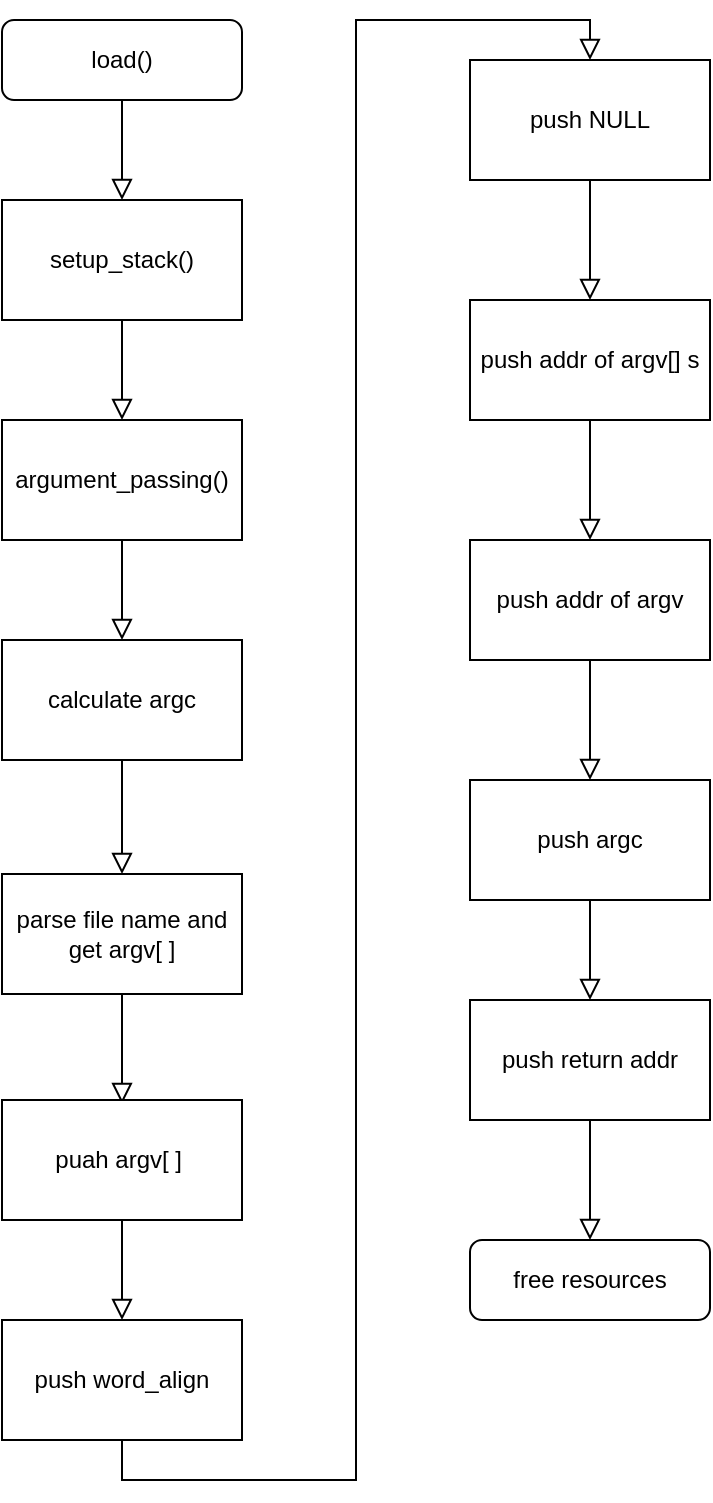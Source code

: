 <mxfile version="13.6.5">
    <diagram id="C5RBs43oDa-KdzZeNtuy" name="Page-1">
        <mxGraphModel dx="1135" dy="462" grid="1" gridSize="10" guides="1" tooltips="1" connect="1" arrows="1" fold="1" page="1" pageScale="1" pageWidth="827" pageHeight="1169" math="0" shadow="0">
            <root>
                <mxCell id="WIyWlLk6GJQsqaUBKTNV-0"/>
                <mxCell id="WIyWlLk6GJQsqaUBKTNV-1" parent="WIyWlLk6GJQsqaUBKTNV-0"/>
                <mxCell id="WIyWlLk6GJQsqaUBKTNV-2" value="" style="rounded=0;html=1;jettySize=auto;orthogonalLoop=1;fontSize=11;endArrow=block;endFill=0;endSize=8;strokeWidth=1;shadow=0;labelBackgroundColor=none;edgeStyle=orthogonalEdgeStyle;" parent="WIyWlLk6GJQsqaUBKTNV-1" source="WIyWlLk6GJQsqaUBKTNV-3" edge="1">
                    <mxGeometry relative="1" as="geometry">
                        <mxPoint x="180" y="190" as="targetPoint"/>
                    </mxGeometry>
                </mxCell>
                <mxCell id="WIyWlLk6GJQsqaUBKTNV-3" value="load()" style="rounded=1;whiteSpace=wrap;html=1;fontSize=12;glass=0;strokeWidth=1;shadow=0;" parent="WIyWlLk6GJQsqaUBKTNV-1" vertex="1">
                    <mxGeometry x="120" y="100" width="120" height="40" as="geometry"/>
                </mxCell>
                <mxCell id="nHU2NljZmvbzEuZgI8tX-0" value="setup_stack()" style="rounded=0;whiteSpace=wrap;html=1;" parent="WIyWlLk6GJQsqaUBKTNV-1" vertex="1">
                    <mxGeometry x="120" y="190" width="120" height="60" as="geometry"/>
                </mxCell>
                <mxCell id="nHU2NljZmvbzEuZgI8tX-1" value="argument_passing()" style="rounded=0;whiteSpace=wrap;html=1;" parent="WIyWlLk6GJQsqaUBKTNV-1" vertex="1">
                    <mxGeometry x="120" y="300" width="120" height="60" as="geometry"/>
                </mxCell>
                <mxCell id="nHU2NljZmvbzEuZgI8tX-2" value="calculate argc" style="rounded=0;whiteSpace=wrap;html=1;" parent="WIyWlLk6GJQsqaUBKTNV-1" vertex="1">
                    <mxGeometry x="120" y="410" width="120" height="60" as="geometry"/>
                </mxCell>
                <mxCell id="nHU2NljZmvbzEuZgI8tX-6" value="" style="rounded=0;html=1;jettySize=auto;orthogonalLoop=1;fontSize=11;endArrow=block;endFill=0;endSize=8;strokeWidth=1;shadow=0;labelBackgroundColor=none;edgeStyle=orthogonalEdgeStyle;exitX=0.5;exitY=1;exitDx=0;exitDy=0;entryX=0.5;entryY=0;entryDx=0;entryDy=0;" parent="WIyWlLk6GJQsqaUBKTNV-1" source="nHU2NljZmvbzEuZgI8tX-0" target="nHU2NljZmvbzEuZgI8tX-1" edge="1">
                    <mxGeometry relative="1" as="geometry">
                        <mxPoint x="190" y="150" as="sourcePoint"/>
                        <mxPoint x="190" y="200" as="targetPoint"/>
                    </mxGeometry>
                </mxCell>
                <mxCell id="nHU2NljZmvbzEuZgI8tX-7" value="" style="rounded=0;html=1;jettySize=auto;orthogonalLoop=1;fontSize=11;endArrow=block;endFill=0;endSize=8;strokeWidth=1;shadow=0;labelBackgroundColor=none;edgeStyle=orthogonalEdgeStyle;exitX=0.5;exitY=1;exitDx=0;exitDy=0;entryX=0.5;entryY=0;entryDx=0;entryDy=0;" parent="WIyWlLk6GJQsqaUBKTNV-1" source="nHU2NljZmvbzEuZgI8tX-1" target="nHU2NljZmvbzEuZgI8tX-2" edge="1">
                    <mxGeometry relative="1" as="geometry">
                        <mxPoint x="190" y="260" as="sourcePoint"/>
                        <mxPoint x="190" y="310" as="targetPoint"/>
                    </mxGeometry>
                </mxCell>
                <mxCell id="nHU2NljZmvbzEuZgI8tX-8" value="" style="rounded=0;html=1;jettySize=auto;orthogonalLoop=1;fontSize=11;endArrow=block;endFill=0;endSize=8;strokeWidth=1;shadow=0;labelBackgroundColor=none;edgeStyle=orthogonalEdgeStyle;exitX=0.5;exitY=1;exitDx=0;exitDy=0;entryX=0.5;entryY=0;entryDx=0;entryDy=0;" parent="WIyWlLk6GJQsqaUBKTNV-1" source="nHU2NljZmvbzEuZgI8tX-2" target="0" edge="1">
                    <mxGeometry relative="1" as="geometry">
                        <mxPoint x="190" y="370" as="sourcePoint"/>
                        <mxPoint x="180" y="525" as="targetPoint"/>
                    </mxGeometry>
                </mxCell>
                <mxCell id="0" value="parse file name and get argv[ ]" style="rounded=0;whiteSpace=wrap;html=1;" vertex="1" parent="WIyWlLk6GJQsqaUBKTNV-1">
                    <mxGeometry x="120" y="527" width="120" height="60" as="geometry"/>
                </mxCell>
                <mxCell id="1" value="" style="rounded=0;html=1;jettySize=auto;orthogonalLoop=1;fontSize=11;endArrow=block;endFill=0;endSize=8;strokeWidth=1;shadow=0;labelBackgroundColor=none;edgeStyle=orthogonalEdgeStyle;exitX=0.5;exitY=1;exitDx=0;exitDy=0;entryX=0.5;entryY=0;entryDx=0;entryDy=0;" edge="1" parent="WIyWlLk6GJQsqaUBKTNV-1" source="0">
                    <mxGeometry relative="1" as="geometry">
                        <mxPoint x="190" y="487" as="sourcePoint"/>
                        <mxPoint x="180.0" y="642" as="targetPoint"/>
                    </mxGeometry>
                </mxCell>
                <mxCell id="2" value="puah argv[ ]&amp;nbsp;" style="rounded=0;whiteSpace=wrap;html=1;" vertex="1" parent="WIyWlLk6GJQsqaUBKTNV-1">
                    <mxGeometry x="120" y="640" width="120" height="60" as="geometry"/>
                </mxCell>
                <mxCell id="3" value="" style="rounded=0;html=1;jettySize=auto;orthogonalLoop=1;fontSize=11;endArrow=block;endFill=0;endSize=8;strokeWidth=1;shadow=0;labelBackgroundColor=none;edgeStyle=orthogonalEdgeStyle;exitX=0.5;exitY=1;exitDx=0;exitDy=0;entryX=0.5;entryY=0;entryDx=0;entryDy=0;" edge="1" parent="WIyWlLk6GJQsqaUBKTNV-1" source="2" target="5">
                    <mxGeometry relative="1" as="geometry">
                        <mxPoint x="190" y="600" as="sourcePoint"/>
                        <mxPoint x="180.0" y="755" as="targetPoint"/>
                    </mxGeometry>
                </mxCell>
                <mxCell id="5" value="push word_align" style="rounded=0;whiteSpace=wrap;html=1;" vertex="1" parent="WIyWlLk6GJQsqaUBKTNV-1">
                    <mxGeometry x="120" y="750" width="120" height="60" as="geometry"/>
                </mxCell>
                <mxCell id="6" value="" style="rounded=0;html=1;jettySize=auto;orthogonalLoop=1;fontSize=11;endArrow=block;endFill=0;endSize=8;strokeWidth=1;shadow=0;labelBackgroundColor=none;edgeStyle=orthogonalEdgeStyle;exitX=0.5;exitY=1;exitDx=0;exitDy=0;entryX=0.5;entryY=0;entryDx=0;entryDy=0;" edge="1" parent="WIyWlLk6GJQsqaUBKTNV-1" source="5" target="7">
                    <mxGeometry relative="1" as="geometry">
                        <mxPoint x="190" y="710" as="sourcePoint"/>
                        <mxPoint x="180.0" y="865" as="targetPoint"/>
                    </mxGeometry>
                </mxCell>
                <mxCell id="7" value="push NULL" style="rounded=0;whiteSpace=wrap;html=1;" vertex="1" parent="WIyWlLk6GJQsqaUBKTNV-1">
                    <mxGeometry x="354" y="120" width="120" height="60" as="geometry"/>
                </mxCell>
                <mxCell id="8" value="" style="rounded=0;html=1;jettySize=auto;orthogonalLoop=1;fontSize=11;endArrow=block;endFill=0;endSize=8;strokeWidth=1;shadow=0;labelBackgroundColor=none;edgeStyle=orthogonalEdgeStyle;exitX=0.5;exitY=1;exitDx=0;exitDy=0;entryX=0.5;entryY=0;entryDx=0;entryDy=0;" edge="1" parent="WIyWlLk6GJQsqaUBKTNV-1" source="7" target="9">
                    <mxGeometry relative="1" as="geometry">
                        <mxPoint x="424" y="80" as="sourcePoint"/>
                        <mxPoint x="414.0" y="235" as="targetPoint"/>
                    </mxGeometry>
                </mxCell>
                <mxCell id="9" value="push addr of argv[] s" style="rounded=0;whiteSpace=wrap;html=1;" vertex="1" parent="WIyWlLk6GJQsqaUBKTNV-1">
                    <mxGeometry x="354" y="240" width="120" height="60" as="geometry"/>
                </mxCell>
                <mxCell id="10" value="" style="rounded=0;html=1;jettySize=auto;orthogonalLoop=1;fontSize=11;endArrow=block;endFill=0;endSize=8;strokeWidth=1;shadow=0;labelBackgroundColor=none;edgeStyle=orthogonalEdgeStyle;exitX=0.5;exitY=1;exitDx=0;exitDy=0;entryX=0.5;entryY=0;entryDx=0;entryDy=0;" edge="1" parent="WIyWlLk6GJQsqaUBKTNV-1" source="9" target="12">
                    <mxGeometry relative="1" as="geometry">
                        <mxPoint x="424" y="200" as="sourcePoint"/>
                        <mxPoint x="414.0" y="355" as="targetPoint"/>
                    </mxGeometry>
                </mxCell>
                <mxCell id="12" value="push addr of argv" style="rounded=0;whiteSpace=wrap;html=1;" vertex="1" parent="WIyWlLk6GJQsqaUBKTNV-1">
                    <mxGeometry x="354" y="360" width="120" height="60" as="geometry"/>
                </mxCell>
                <mxCell id="13" value="" style="rounded=0;html=1;jettySize=auto;orthogonalLoop=1;fontSize=11;endArrow=block;endFill=0;endSize=8;strokeWidth=1;shadow=0;labelBackgroundColor=none;edgeStyle=orthogonalEdgeStyle;exitX=0.5;exitY=1;exitDx=0;exitDy=0;entryX=0.5;entryY=0;entryDx=0;entryDy=0;" edge="1" parent="WIyWlLk6GJQsqaUBKTNV-1" source="12" target="15">
                    <mxGeometry relative="1" as="geometry">
                        <mxPoint x="424" y="320" as="sourcePoint"/>
                        <mxPoint x="414.0" y="475.0" as="targetPoint"/>
                    </mxGeometry>
                </mxCell>
                <mxCell id="15" value="push argc" style="rounded=0;whiteSpace=wrap;html=1;" vertex="1" parent="WIyWlLk6GJQsqaUBKTNV-1">
                    <mxGeometry x="354" y="480" width="120" height="60" as="geometry"/>
                </mxCell>
                <mxCell id="16" value="" style="rounded=0;html=1;jettySize=auto;orthogonalLoop=1;fontSize=11;endArrow=block;endFill=0;endSize=8;strokeWidth=1;shadow=0;labelBackgroundColor=none;edgeStyle=orthogonalEdgeStyle;exitX=0.5;exitY=1;exitDx=0;exitDy=0;entryX=0.5;entryY=0;entryDx=0;entryDy=0;" edge="1" parent="WIyWlLk6GJQsqaUBKTNV-1" source="15" target="17">
                    <mxGeometry relative="1" as="geometry">
                        <mxPoint x="424" y="440" as="sourcePoint"/>
                        <mxPoint x="414.0" y="595.0" as="targetPoint"/>
                    </mxGeometry>
                </mxCell>
                <mxCell id="17" value="push return addr" style="rounded=0;whiteSpace=wrap;html=1;" vertex="1" parent="WIyWlLk6GJQsqaUBKTNV-1">
                    <mxGeometry x="354" y="590" width="120" height="60" as="geometry"/>
                </mxCell>
                <mxCell id="18" value="" style="rounded=0;html=1;jettySize=auto;orthogonalLoop=1;fontSize=11;endArrow=block;endFill=0;endSize=8;strokeWidth=1;shadow=0;labelBackgroundColor=none;edgeStyle=orthogonalEdgeStyle;exitX=0.5;exitY=1;exitDx=0;exitDy=0;entryX=0.5;entryY=0;entryDx=0;entryDy=0;" edge="1" parent="WIyWlLk6GJQsqaUBKTNV-1" source="17" target="23">
                    <mxGeometry relative="1" as="geometry">
                        <mxPoint x="424" y="550" as="sourcePoint"/>
                        <mxPoint x="414" y="710" as="targetPoint"/>
                    </mxGeometry>
                </mxCell>
                <mxCell id="23" value="free resources" style="rounded=1;whiteSpace=wrap;html=1;fontSize=12;glass=0;strokeWidth=1;shadow=0;" vertex="1" parent="WIyWlLk6GJQsqaUBKTNV-1">
                    <mxGeometry x="354" y="710" width="120" height="40" as="geometry"/>
                </mxCell>
            </root>
        </mxGraphModel>
    </diagram>
</mxfile>